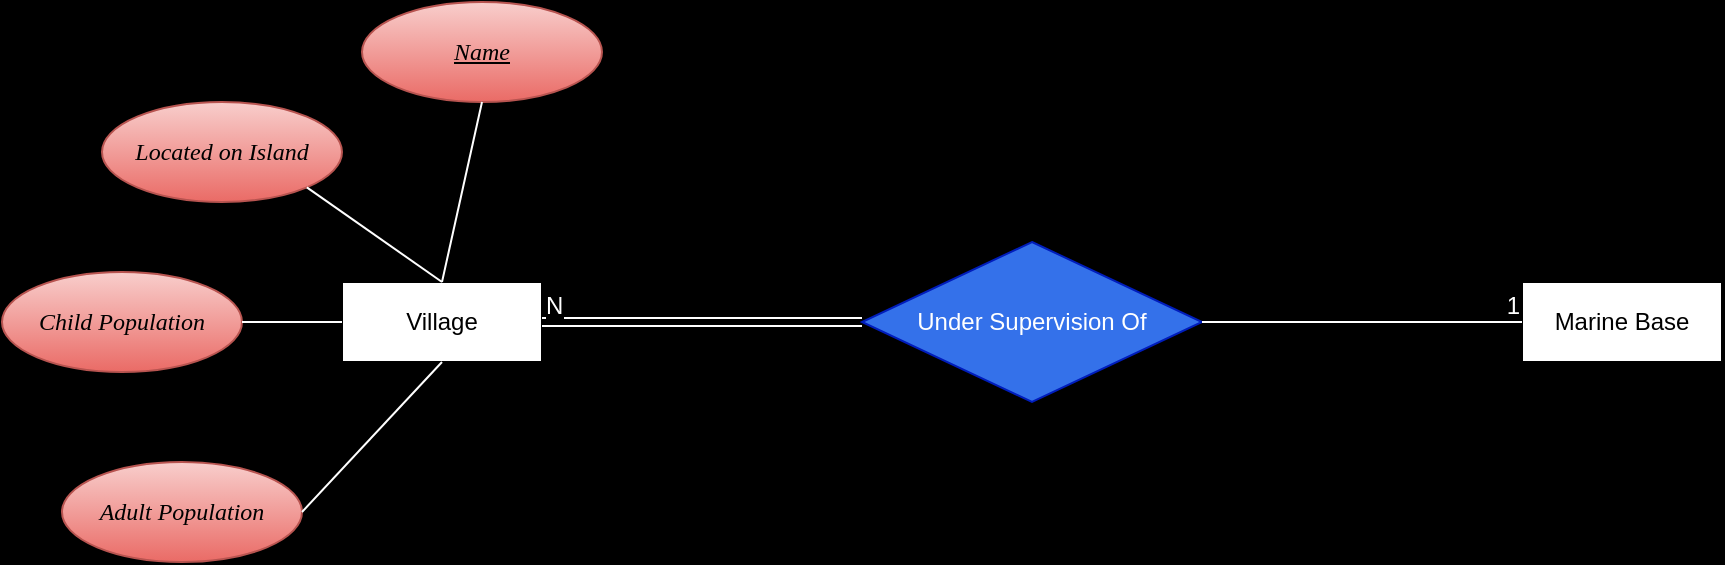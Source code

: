 <mxfile version="22.0.5" type="github">
  <diagram name="Page-1" id="qkw5DJyhPiCct4F-kheB">
    <mxGraphModel dx="1468" dy="938" grid="1" gridSize="10" guides="1" tooltips="1" connect="1" arrows="1" fold="1" page="1" pageScale="1" pageWidth="10000" pageHeight="10000" background="#000000" math="0" shadow="0">
      <root>
        <mxCell id="0" />
        <mxCell id="1" parent="0" />
        <mxCell id="0wGWuyDZlZJWTLeVFsEy-1" value="Village" style="whiteSpace=wrap;html=1;align=center;" vertex="1" parent="1">
          <mxGeometry x="280" y="200" width="100" height="40" as="geometry" />
        </mxCell>
        <mxCell id="0wGWuyDZlZJWTLeVFsEy-2" value="&lt;i&gt;&lt;font face=&quot;Times New Roman&quot;&gt;Child Population&lt;/font&gt;&lt;/i&gt;" style="ellipse;whiteSpace=wrap;html=1;align=center;fillColor=#f8cecc;aspect=fixed;direction=east;flipH=0;flipV=0;strokeColor=#b85450;gradientColor=#ea6b66;" vertex="1" parent="1">
          <mxGeometry x="110" y="195" width="120" height="50" as="geometry" />
        </mxCell>
        <mxCell id="0wGWuyDZlZJWTLeVFsEy-3" value="&lt;i&gt;&lt;font face=&quot;Times New Roman&quot;&gt;Located on Island&lt;/font&gt;&lt;/i&gt;" style="ellipse;whiteSpace=wrap;html=1;align=center;fillColor=#f8cecc;aspect=fixed;direction=east;flipH=0;flipV=0;strokeColor=#b85450;gradientColor=#ea6b66;" vertex="1" parent="1">
          <mxGeometry x="160" y="110" width="120" height="50" as="geometry" />
        </mxCell>
        <mxCell id="0wGWuyDZlZJWTLeVFsEy-4" value="&lt;i&gt;&lt;font face=&quot;Times New Roman&quot;&gt;&lt;u&gt;Name&lt;/u&gt;&lt;/font&gt;&lt;/i&gt;" style="ellipse;whiteSpace=wrap;html=1;align=center;fillColor=#f8cecc;aspect=fixed;direction=east;flipH=0;flipV=0;strokeColor=#b85450;gradientColor=#ea6b66;" vertex="1" parent="1">
          <mxGeometry x="290" y="60" width="120" height="50" as="geometry" />
        </mxCell>
        <mxCell id="0wGWuyDZlZJWTLeVFsEy-6" value="&lt;i&gt;&lt;font face=&quot;Times New Roman&quot;&gt;Adult Population&lt;/font&gt;&lt;/i&gt;" style="ellipse;whiteSpace=wrap;html=1;align=center;fillColor=#f8cecc;aspect=fixed;direction=east;flipH=0;flipV=0;strokeColor=#b85450;gradientColor=#ea6b66;" vertex="1" parent="1">
          <mxGeometry x="140" y="290" width="120" height="50" as="geometry" />
        </mxCell>
        <mxCell id="0wGWuyDZlZJWTLeVFsEy-7" value="" style="endArrow=none;html=1;rounded=0;exitX=1;exitY=0.5;exitDx=0;exitDy=0;entryX=0.5;entryY=1;entryDx=0;entryDy=0;strokeColor=#FFFFFF;" edge="1" parent="1" source="0wGWuyDZlZJWTLeVFsEy-6" target="0wGWuyDZlZJWTLeVFsEy-1">
          <mxGeometry relative="1" as="geometry">
            <mxPoint x="290" y="290" as="sourcePoint" />
            <mxPoint x="450" y="290" as="targetPoint" />
          </mxGeometry>
        </mxCell>
        <mxCell id="0wGWuyDZlZJWTLeVFsEy-8" value="" style="endArrow=none;html=1;rounded=0;exitX=1;exitY=0.5;exitDx=0;exitDy=0;entryX=0;entryY=0.5;entryDx=0;entryDy=0;strokeColor=#FFFFFF;" edge="1" parent="1" source="0wGWuyDZlZJWTLeVFsEy-2" target="0wGWuyDZlZJWTLeVFsEy-1">
          <mxGeometry relative="1" as="geometry">
            <mxPoint x="290" y="290" as="sourcePoint" />
            <mxPoint x="450" y="290" as="targetPoint" />
          </mxGeometry>
        </mxCell>
        <mxCell id="0wGWuyDZlZJWTLeVFsEy-9" value="" style="endArrow=none;html=1;rounded=0;exitX=0.5;exitY=0;exitDx=0;exitDy=0;entryX=1;entryY=1;entryDx=0;entryDy=0;strokeColor=#FFFFFF;" edge="1" parent="1" source="0wGWuyDZlZJWTLeVFsEy-1" target="0wGWuyDZlZJWTLeVFsEy-3">
          <mxGeometry relative="1" as="geometry">
            <mxPoint x="270" y="325" as="sourcePoint" />
            <mxPoint x="340" y="250" as="targetPoint" />
          </mxGeometry>
        </mxCell>
        <mxCell id="0wGWuyDZlZJWTLeVFsEy-10" value="" style="endArrow=none;html=1;rounded=0;exitX=0.5;exitY=0;exitDx=0;exitDy=0;entryX=0.5;entryY=1;entryDx=0;entryDy=0;strokeColor=#FFFFFF;" edge="1" parent="1" source="0wGWuyDZlZJWTLeVFsEy-1" target="0wGWuyDZlZJWTLeVFsEy-4">
          <mxGeometry relative="1" as="geometry">
            <mxPoint x="280" y="335" as="sourcePoint" />
            <mxPoint x="350" y="260" as="targetPoint" />
          </mxGeometry>
        </mxCell>
        <mxCell id="0wGWuyDZlZJWTLeVFsEy-11" value="Under Supervision Of" style="shape=rhombus;perimeter=rhombusPerimeter;whiteSpace=wrap;html=1;align=center;fillColor=#3471ea;fontColor=#ffffff;strokeColor=#001DBC;" vertex="1" parent="1">
          <mxGeometry x="540" y="180" width="170" height="80" as="geometry" />
        </mxCell>
        <mxCell id="0wGWuyDZlZJWTLeVFsEy-12" value="Marine Base" style="whiteSpace=wrap;html=1;align=center;" vertex="1" parent="1">
          <mxGeometry x="870" y="200" width="100" height="40" as="geometry" />
        </mxCell>
        <mxCell id="0wGWuyDZlZJWTLeVFsEy-16" value="" style="shape=link;html=1;rounded=0;exitX=1;exitY=0.5;exitDx=0;exitDy=0;entryX=0;entryY=0.5;entryDx=0;entryDy=0;strokeColor=#FFFFFF;" edge="1" parent="1" source="0wGWuyDZlZJWTLeVFsEy-1" target="0wGWuyDZlZJWTLeVFsEy-11">
          <mxGeometry relative="1" as="geometry">
            <mxPoint x="550" y="370" as="sourcePoint" />
            <mxPoint x="710" y="370" as="targetPoint" />
          </mxGeometry>
        </mxCell>
        <mxCell id="0wGWuyDZlZJWTLeVFsEy-17" value="&lt;font style=&quot;background-color: rgb(0, 0, 0);&quot; color=&quot;#ffffff&quot;&gt;N&lt;/font&gt;" style="resizable=0;html=1;whiteSpace=wrap;align=left;verticalAlign=bottom;" connectable="0" vertex="1" parent="0wGWuyDZlZJWTLeVFsEy-16">
          <mxGeometry x="-1" relative="1" as="geometry" />
        </mxCell>
        <mxCell id="0wGWuyDZlZJWTLeVFsEy-18" value="N" style="resizable=0;html=1;whiteSpace=wrap;align=right;verticalAlign=bottom;" connectable="0" vertex="1" parent="0wGWuyDZlZJWTLeVFsEy-16">
          <mxGeometry x="1" relative="1" as="geometry" />
        </mxCell>
        <mxCell id="0wGWuyDZlZJWTLeVFsEy-23" value="" style="endArrow=none;html=1;rounded=0;entryX=0;entryY=0.5;entryDx=0;entryDy=0;exitX=1;exitY=0.5;exitDx=0;exitDy=0;strokeColor=#FFFFFF;" edge="1" parent="1" source="0wGWuyDZlZJWTLeVFsEy-11" target="0wGWuyDZlZJWTLeVFsEy-12">
          <mxGeometry relative="1" as="geometry">
            <mxPoint x="450" y="220" as="sourcePoint" />
            <mxPoint x="610" y="220" as="targetPoint" />
          </mxGeometry>
        </mxCell>
        <mxCell id="0wGWuyDZlZJWTLeVFsEy-24" value="M" style="resizable=0;html=1;whiteSpace=wrap;align=left;verticalAlign=bottom;" connectable="0" vertex="1" parent="0wGWuyDZlZJWTLeVFsEy-23">
          <mxGeometry x="-1" relative="1" as="geometry" />
        </mxCell>
        <mxCell id="0wGWuyDZlZJWTLeVFsEy-25" value="&lt;span style=&quot;background-color: rgb(0, 0, 0);&quot;&gt;&lt;font color=&quot;#ffffff&quot;&gt;1&lt;/font&gt;&lt;/span&gt;" style="resizable=0;html=1;whiteSpace=wrap;align=right;verticalAlign=bottom;" connectable="0" vertex="1" parent="0wGWuyDZlZJWTLeVFsEy-23">
          <mxGeometry x="1" relative="1" as="geometry" />
        </mxCell>
      </root>
    </mxGraphModel>
  </diagram>
</mxfile>
